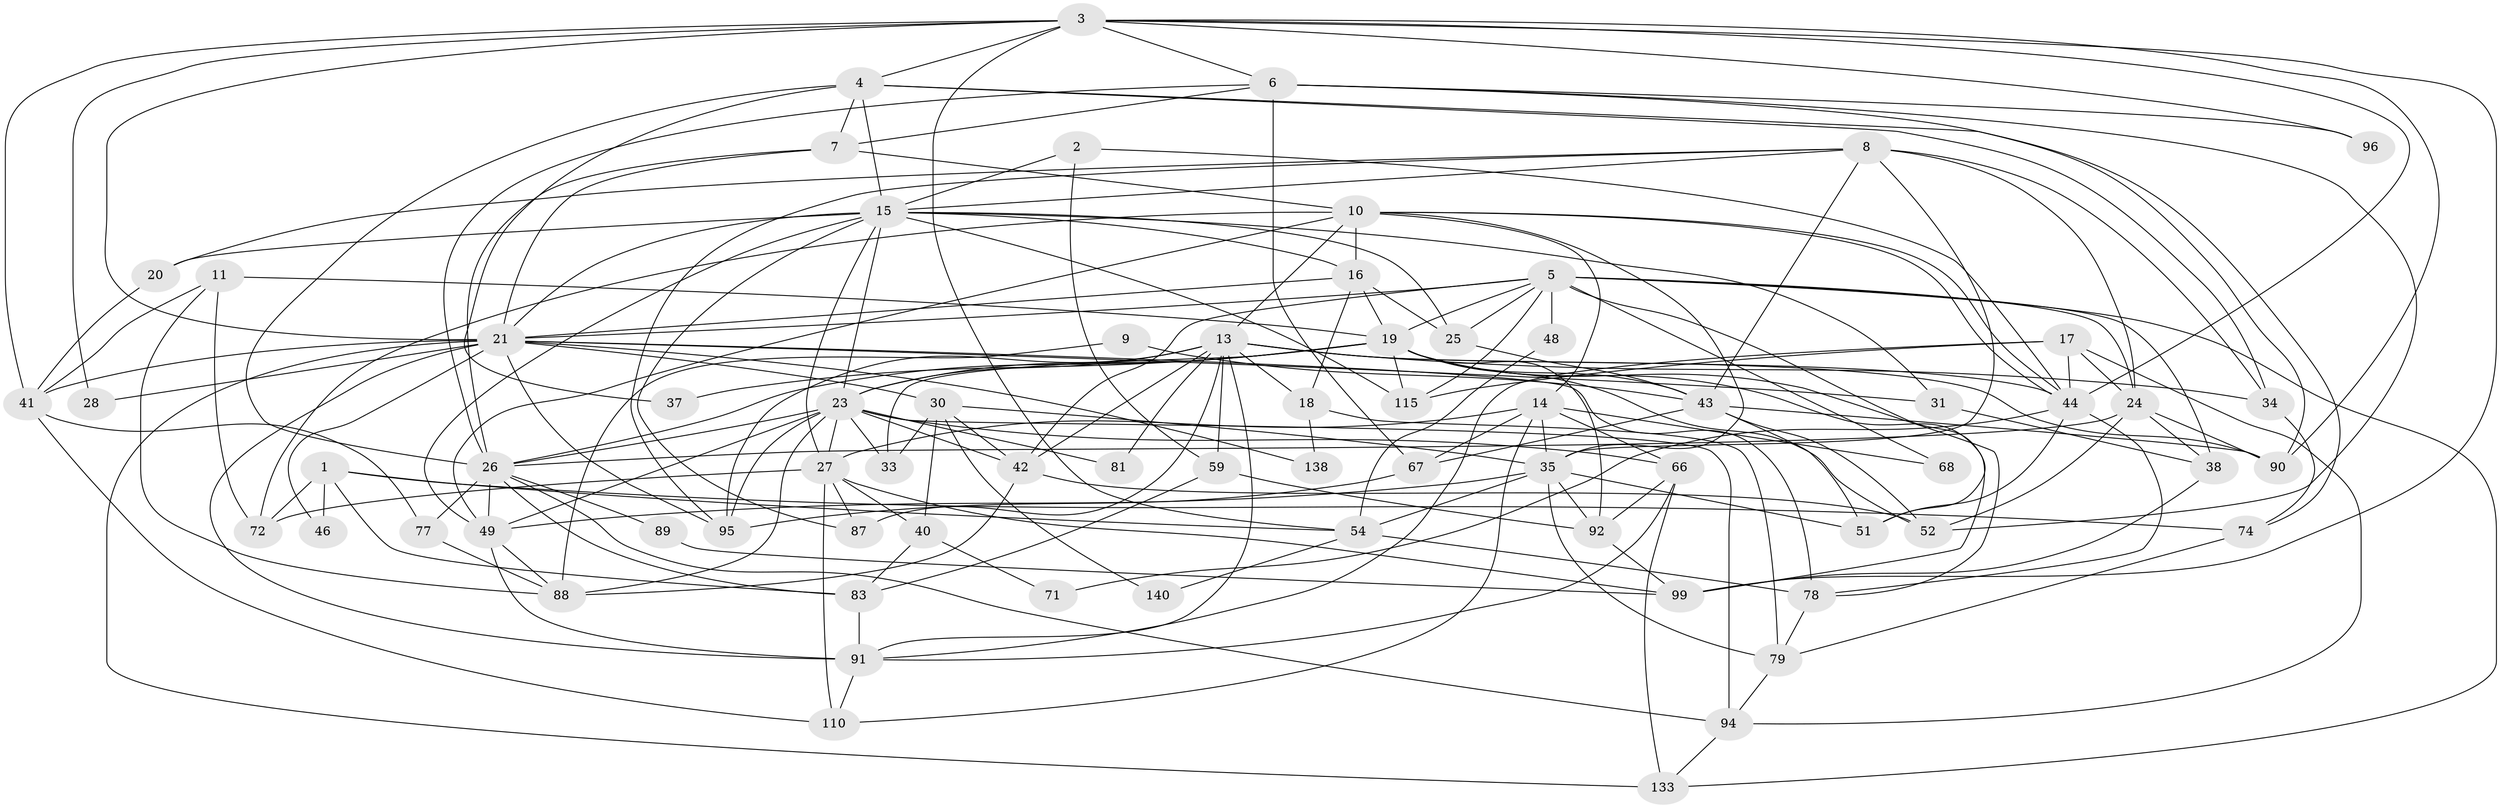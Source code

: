 // original degree distribution, {5: 0.18181818181818182, 3: 0.20279720279720279, 4: 0.2867132867132867, 2: 0.17482517482517482, 8: 0.02097902097902098, 6: 0.11188811188811189, 7: 0.02097902097902098}
// Generated by graph-tools (version 1.1) at 2025/15/03/09/25 04:15:15]
// undirected, 71 vertices, 195 edges
graph export_dot {
graph [start="1"]
  node [color=gray90,style=filled];
  1;
  2;
  3 [super="+120"];
  4 [super="+61"];
  5 [super="+82+98+29"];
  6 [super="+102+103"];
  7 [super="+56"];
  8 [super="+76+39"];
  9;
  10 [super="+12+53+119"];
  11;
  13 [super="+22+104"];
  14 [super="+80+93"];
  15 [super="+32+73"];
  16 [super="+112+108"];
  17 [super="+109"];
  18;
  19 [super="+45+114"];
  20;
  21 [super="+143+58+85+64"];
  23 [super="+118+50"];
  24 [super="+63+100"];
  25;
  26 [super="+84+75"];
  27 [super="+65"];
  28;
  30 [super="+36"];
  31;
  33 [super="+55"];
  34;
  35 [super="+129"];
  37;
  38 [super="+60"];
  40;
  41;
  42 [super="+101"];
  43 [super="+127"];
  44 [super="+47"];
  46;
  48;
  49 [super="+117+62"];
  51;
  52 [super="+142"];
  54 [super="+57"];
  59 [super="+97"];
  66 [super="+122"];
  67;
  68;
  71;
  72;
  74;
  77;
  78 [super="+116"];
  79 [super="+136"];
  81;
  83 [super="+123"];
  87;
  88;
  89;
  90 [super="+106"];
  91 [super="+134"];
  92 [super="+124"];
  94 [super="+141"];
  95;
  96;
  99;
  110 [super="+125"];
  115;
  133;
  138;
  140;
  1 -- 72;
  1 -- 74;
  1 -- 46;
  1 -- 54;
  1 -- 83;
  2 -- 15;
  2 -- 59;
  2 -- 44;
  3 -- 41;
  3 -- 99;
  3 -- 96;
  3 -- 6;
  3 -- 54;
  3 -- 90;
  3 -- 28;
  3 -- 21;
  3 -- 44;
  3 -- 4;
  4 -- 34;
  4 -- 37 [weight=2];
  4 -- 15;
  4 -- 26;
  4 -- 7;
  4 -- 74;
  5 -- 51;
  5 -- 25;
  5 -- 48;
  5 -- 115;
  5 -- 68;
  5 -- 38;
  5 -- 24 [weight=2];
  5 -- 42;
  5 -- 133;
  5 -- 21 [weight=2];
  5 -- 19;
  6 -- 96;
  6 -- 67;
  6 -- 52;
  6 -- 26;
  6 -- 90;
  6 -- 7;
  7 -- 10;
  7 -- 26;
  7 -- 21;
  8 -- 35;
  8 -- 34;
  8 -- 20;
  8 -- 95;
  8 -- 43;
  8 -- 15;
  8 -- 24;
  9 -- 88;
  9 -- 43;
  10 -- 44;
  10 -- 44;
  10 -- 72;
  10 -- 14 [weight=2];
  10 -- 35;
  10 -- 13 [weight=2];
  10 -- 16 [weight=2];
  10 -- 49;
  11 -- 41;
  11 -- 88;
  11 -- 72;
  11 -- 19;
  13 -- 34;
  13 -- 18;
  13 -- 87;
  13 -- 81;
  13 -- 91;
  13 -- 95;
  13 -- 90;
  13 -- 42;
  13 -- 59;
  13 -- 44;
  13 -- 23;
  14 -- 35;
  14 -- 67;
  14 -- 68;
  14 -- 66;
  14 -- 110;
  14 -- 27;
  15 -- 23;
  15 -- 31;
  15 -- 16 [weight=2];
  15 -- 87;
  15 -- 25 [weight=2];
  15 -- 49;
  15 -- 115;
  15 -- 20;
  15 -- 27;
  15 -- 21 [weight=2];
  16 -- 25;
  16 -- 21;
  16 -- 18;
  16 -- 19;
  17 -- 24;
  17 -- 94 [weight=2];
  17 -- 91;
  17 -- 115;
  17 -- 44;
  18 -- 138;
  18 -- 79;
  19 -- 37;
  19 -- 115;
  19 -- 43;
  19 -- 92;
  19 -- 26;
  19 -- 23;
  19 -- 33;
  19 -- 99;
  19 -- 52;
  19 -- 78;
  20 -- 41;
  21 -- 138;
  21 -- 30;
  21 -- 95;
  21 -- 31 [weight=2];
  21 -- 91 [weight=2];
  21 -- 133;
  21 -- 41;
  21 -- 46;
  21 -- 28;
  21 -- 78;
  23 -- 42;
  23 -- 66;
  23 -- 81;
  23 -- 26;
  23 -- 27;
  23 -- 94;
  23 -- 95;
  23 -- 33;
  23 -- 88;
  23 -- 49;
  24 -- 90;
  24 -- 52;
  24 -- 38;
  24 -- 26;
  25 -- 43;
  26 -- 49 [weight=2];
  26 -- 89;
  26 -- 77;
  26 -- 83;
  26 -- 94 [weight=2];
  27 -- 99;
  27 -- 40;
  27 -- 87;
  27 -- 72;
  27 -- 110;
  30 -- 42;
  30 -- 140;
  30 -- 33 [weight=2];
  30 -- 40;
  30 -- 35;
  31 -- 38;
  34 -- 74;
  35 -- 51;
  35 -- 92 [weight=2];
  35 -- 79;
  35 -- 49;
  35 -- 54;
  38 -- 99;
  40 -- 71;
  40 -- 83;
  41 -- 77;
  41 -- 110;
  42 -- 88;
  42 -- 52;
  43 -- 51;
  43 -- 67;
  43 -- 52;
  43 -- 90;
  44 -- 71;
  44 -- 51;
  44 -- 78;
  48 -- 54;
  49 -- 88;
  49 -- 91;
  54 -- 140;
  54 -- 78;
  59 -- 92;
  59 -- 83;
  66 -- 133;
  66 -- 92;
  66 -- 91;
  67 -- 95;
  74 -- 79;
  77 -- 88;
  78 -- 79;
  79 -- 94;
  83 -- 91;
  89 -- 99;
  91 -- 110;
  92 -- 99;
  94 -- 133;
}
